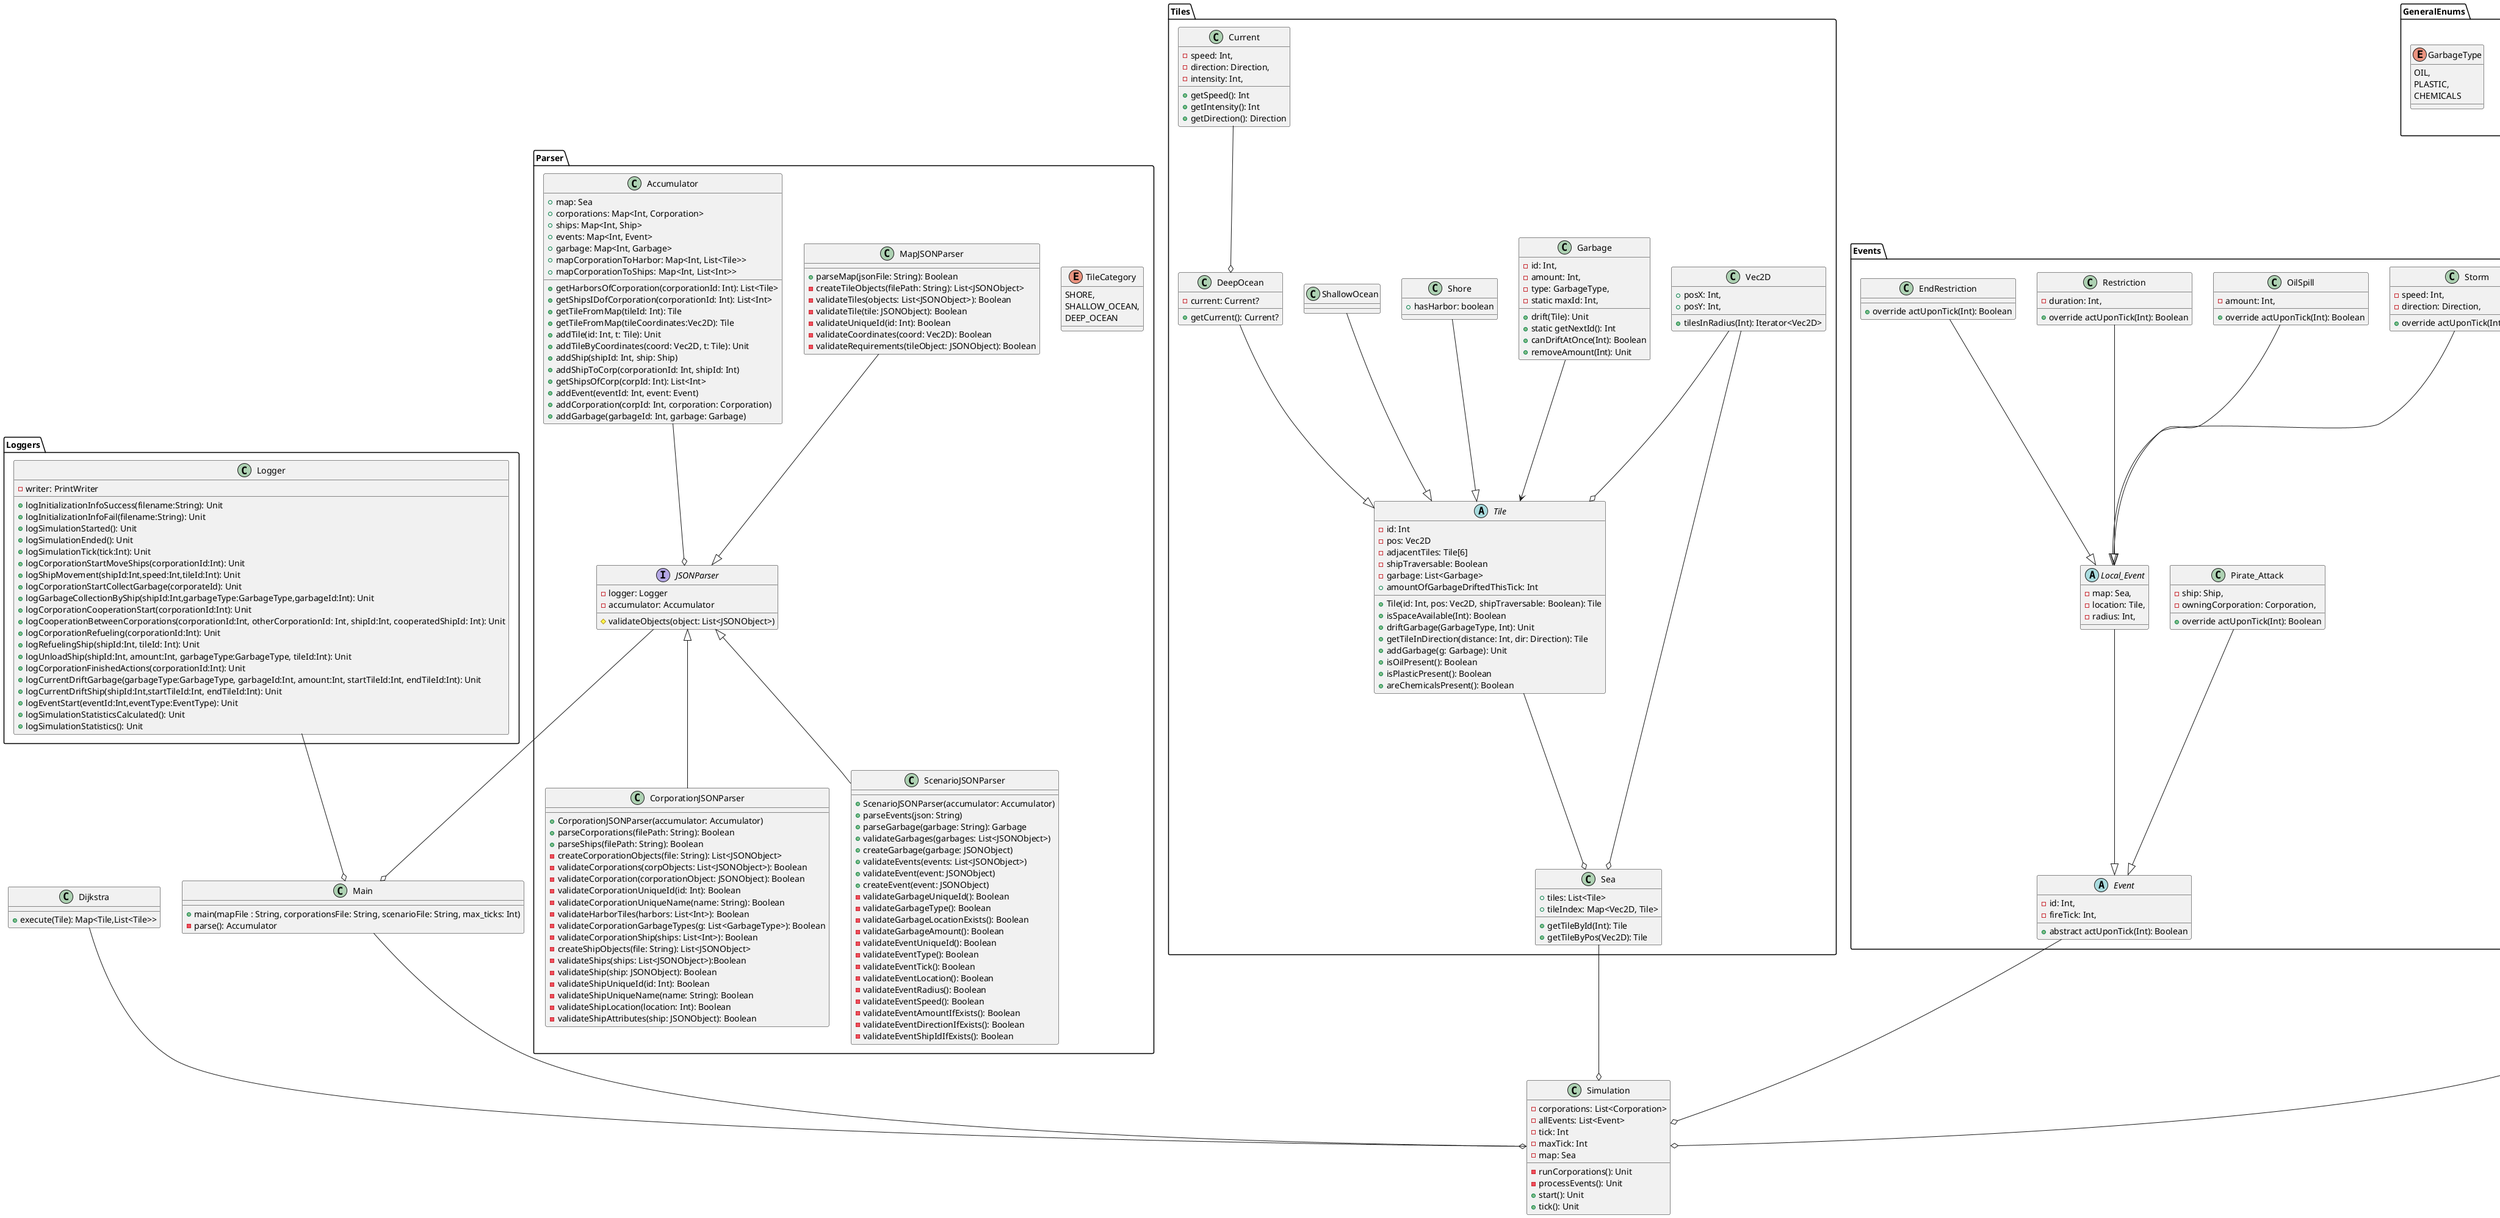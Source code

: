 @startuml
'General
package GeneralEnums {
  enum Direction {
    D0,
    D60,
    D120,
    D180,
    D240,
    D300
  }

  enum GarbageType {
    OIL,
    PLASTIC,
    CHEMICALS
  }
}

class Corporation {
  - id:Int,
  - partner:Corporation
  - name:String,
  - acceptedGarbageTypes: List<GarbageType>
  - ownedHarbors: List<Harbor>
  - ownedShips: List<Ship>
  - moveShips(Map): Unit
  - collectGarbage(Map): Unit
  - refuelShips(Map): Unit
  - unloadShips(Map): Unit
  + cooperateWith(c1: Corporation): Unit
  + run(Map): Unit
}

class Dijkstra {
  ' Returns a mapping that, for each path from the source to destination
  ' tiles, maps the destination tile to the path.
  + execute(Tile): Map<Tile,List<Tile>>
}

Dijkstra --o Simulation
Tiles.Tile --o Tiles.Sea

class Main {
 + main(mapFile : String, corporationsFile: String, scenarioFile: String, max_ticks: Int)
 - parse(): Accumulator
}

Main -- Simulation

Events.Event --o Simulation
Ships.Ship --o Corporation

Loggers.Logger --o Main
Parser.JSONParser --o Main
Tiles.Vec2D --o Tiles.Sea
Tiles.Vec2D --o Tiles.Tile

class Simulation {
  - corporations: List<Corporation>
  - allEvents: List<Event>
  - tick: Int
  - maxTick: Int
  - map: Sea
  - runCorporations(): Unit
  - processEvents(): Unit
  + start(): Unit
  + tick(): Unit
}

Corporation --o Simulation
Tiles.Sea --o Simulation

package Events {
  abstract class Event {
    - id: Int,
    - fireTick: Int,
    ' Returns bool whether it the event is finished and can be removed
    ' from consideration in future ticks.
    + abstract actUponTick(Int): Boolean
  }

  Pirate_Attack --|> Event
  class Pirate_Attack {
    - ship: Ship,
    - owningCorporation: Corporation,
    + override actUponTick(Int): Boolean
  }

  Local_Event --|> Event
  abstract class Local_Event {
    - map: Sea,
    - location: Tile,
    - radius: Int,
  }

  Storm --|> Local_Event
  class Storm {
    - speed: Int,
    - direction: Direction,
    + override actUponTick(Int): Boolean
  }

  OilSpill --|> Local_Event
  class OilSpill {
    - amount: Int,
    + override actUponTick(Int): Boolean
  }

  ' Parser creates a restriction class, which does not rollback anything.
  ' Then it creates endrestriction class that fires 'duration' later
  ' and rollbacks the changes.
  Restriction --|> Local_Event
  class Restriction {
    - duration: Int,
    + override actUponTick(Int): Boolean
  }

  EndRestriction --|> Local_Event
  class EndRestriction {
    + override actUponTick(Int): Boolean
  }
}

package Parser {
  enum TileCategory {
    SHORE,
    SHALLOW_OCEAN,
    DEEP_OCEAN
  }

  interface JSONParser {
    - logger: Logger
    - accumulator: Accumulator
    # validateObjects(object: List<JSONObject>)
  }

  MapJSONParser --|> JSONParser
  class MapJSONParser {
    + parseMap(jsonFile: String): Boolean
    - createTileObjects(filePath: String): List<JSONObject>
    - validateTiles(objects: List<JSONObject>): Boolean
    - validateTile(tile: JSONObject): Boolean
    - validateUniqueId(id: Int): Boolean
    - validateCoordinates(coord: Vec2D): Boolean
    - validateRequirements(tileObject: JSONObject): Boolean
  }

  class CorporationJSONParser {
    + CorporationJSONParser(accumulator: Accumulator)
    + parseCorporations(filePath: String): Boolean
    + parseShips(filePath: String): Boolean
    - createCorporationObjects(file: String): List<JSONObject>
    - validateCorporations(corpObjects: List<JSONObject>): Boolean
    - validateCorporation(corporationObject: JSONObject): Boolean
    - validateCorporationUniqueId(id: Int): Boolean
    - validateCorporationUniqueName(name: String): Boolean
    - validateHarborTiles(harbors: List<Int>): Boolean
    - validateCorporationGarbageTypes(g: List<GarbageType>): Boolean
    - validateCorporationShip(ships: List<Int>): Boolean
    - createShipObjects(file: String): List<JSONObject>
    - validateShips(ships: List<JSONObject>):Boolean
    - validateShip(ship: JSONObject): Boolean
    - validateShipUniqueId(id: Int): Boolean
    - validateShipUniqueName(name: String): Boolean
    - validateShipLocation(location: Int): Boolean
    - validateShipAttributes(ship: JSONObject): Boolean
  }

  class ScenarioJSONParser {
    + ScenarioJSONParser(accumulator: Accumulator)
    + parseEvents(json: String)
    + parseGarbage(garbage: String): Garbage
    + validateGarbages(garbages: List<JSONObject>)
    + createGarbage(garbage: JSONObject)
    + validateEvents(events: List<JSONObject>)
    + validateEvent(event: JSONObject)
    + createEvent(event: JSONObject)
    - validateGarbageUniqueId(): Boolean
    - validateGarbageType(): Boolean
    - validateGarbageLocationExists(): Boolean
    - validateGarbageAmount(): Boolean
    - validateEventUniqueId(): Boolean
    - validateEventType(): Boolean
    - validateEventTick(): Boolean
    - validateEventLocation(): Boolean
    - validateEventRadius(): Boolean
    - validateEventSpeed(): Boolean
    - validateEventAmountIfExists(): Boolean
    - validateEventDirectionIfExists(): Boolean
    - validateEventShipIdIfExists(): Boolean
  }

  JSONParser <|-- CorporationJSONParser
  JSONParser <|-- ScenarioJSONParser
  Accumulator --o JSONParser
  class Accumulator {
    + map: Sea
    + corporations: Map<Int, Corporation>
    + ships: Map<Int, Ship>
    + events: Map<Int, Event>
    + garbage: Map<Int, Garbage>
    + mapCorporationToHarbor: Map<Int, List<Tile>>
    + mapCorporationToShips: Map<Int, List<Int>>
    + getHarborsOfCorporation(corporationId: Int): List<Tile>
    + getShipsIDofCorporation(corporationId: Int): List<Int>
    + getTileFromMap(tileId: Int): Tile
    + getTileFromMap(tileCoordinates:Vec2D): Tile
    + addTile(id: Int, t: Tile): Unit
    + addTileByCoordinates(coord: Vec2D, t: Tile): Unit
    + addShip(shipId: Int, ship: Ship)
    + addShipToCorp(corporationId: Int, shipId: Int)
    + getShipsOfCorp(corpId: Int): List<Int>
    + addEvent(eventId: Int, event: Event)
    + addCorporation(corpId: Int, corporation: Corporation)
    + addGarbage(garbageId: Int, garbage: Garbage)
  }
}

package Tiles {
  class Vec2D {
    + posX: Int,
    + posY: Int,
    + tilesInRadius(Int): Iterator<Vec2D>
  }

  class Sea {
    + tiles: List<Tile>
    + tileIndex: Map<Vec2D, Tile>
    + getTileById(Int): Tile
    + getTileByPos(Vec2D): Tile
  }

  abstract class Tile {
    - id: Int
    - pos: Vec2D
    - adjacentTiles: Tile[6]
    - shipTraversable: Boolean
    - garbage: List<Garbage>
    ' Stores the amount of garbage drifted to this tile this tick.
    ' This is important because the garbage drifts to the next tile
    ' and we want to drift only as much as the current allows,
    ' but on the other hand we don't want to drift garbage twice.
    ' So we drift each piece of garbage instead of drifting from
    ' within the tick, and this field actually stores the amount
    ' to make sure that we don't drift more than the capacity
    + amountOfGarbageDriftedThisTick: Int
    + Tile(id: Int, pos: Vec2D, shipTraversable: Boolean): Tile
    + isSpaceAvailable(Int): Boolean
    + driftGarbage(GarbageType, Int): Unit
    + getTileInDirection(distance: Int, dir: Direction): Tile
    + addGarbage(g: Garbage): Unit
    + isOilPresent(): Boolean
    + isPlasticPresent(): Boolean
    + areChemicalsPresent(): Boolean
  }

  class Garbage {
    - id: Int,
    - amount: Int,
    - type: GarbageType,
    - static maxId: Int,
    + drift(Tile): Unit
    + static getNextId(): Int
    + canDriftAtOnce(Int): Boolean
    + removeAmount(Int): Unit
  }

  Garbage --> Tile
  Shore --|> Tile
  DeepOcean --|> Tile
  ShallowOcean --|> Tile

  class Current {
    - speed: Int,
    - direction: Direction,
    - intensity: Int,
    + getSpeed(): Int
    + getIntensity(): Int
    + getDirection(): Direction
  }

  class Shore {
    + hasHarbor: boolean
  }

  class ShallowOcean {
  }

  class DeepOcean {
    - current: Current?
    + getCurrent(): Current?
  }
  Current --o DeepOcean
}
'Ships
package Ships {
  abstract class Ship {
    - id: Int,
    - name: String,
    - owner: Corporation,
    - pos: Tile,
    - maxVelocity: Int,
    - acceleration: Int,
    - fuelCapacity: Int,
    - fuelConsumption: Int,
    + refuel(): Unit
    + drift(): Unit
    + setTile(Tile): Unit
  }

  ScoutingShip --|> Ship
  CoordinatingShip --|> Ship
  CollectingShip --|> Ship

  class ScoutingShip {
    - visibleRange: Int
    + getTilesWithGarbageInFoV(): List<Tile>
  }
  class CoordinatingShip {
    - visibleRange: Int,
    + getImmediateTilesWithGarbage(): List<Tile>
  }
  class CollectingShip {
    - visibleRange: Int,
    - garbageType: GarbageType
    - garbageCapacity: Int,
    - garbageLoad: Int,
    + giveGarbage(): Unit
  }
}
package Loggers {
  class Logger {
    ' - writer: PrintWriter = new PrintWriter(System.out)
    - writer: PrintWriter
    + logInitializationInfoSuccess(filename:String): Unit
    + logInitializationInfoFail(filename:String): Unit
    + logSimulationStarted(): Unit
    + logSimulationEnded(): Unit
    + logSimulationTick(tick:Int): Unit
    + logCorporationStartMoveShips(corporationId:Int): Unit
    + logShipMovement(shipId:Int,speed:Int,tileId:Int): Unit
    + logCorporationStartCollectGarbage(corporateId): Unit
    + logGarbageCollectionByShip(shipId:Int,garbageType:GarbageType,garbageId:Int): Unit
    + logCorporationCooperationStart(corporationId:Int): Unit
    + logCooperationBetweenCorporations(corporationId:Int, otherCorporationId: Int, shipId:Int, cooperatedShipId: Int): Unit
    + logCorporationRefueling(corporationId:Int): Unit
    + logRefuelingShip(shipId:Int, tileId: Int): Unit
    + logUnloadShip(shipId:Int, amount:Int, garbageType:GarbageType, tileId:Int): Unit
    + logCorporationFinishedActions(corporationId:Int): Unit
    + logCurrentDriftGarbage(garbageType:GarbageType, garbageId:Int, amount:Int, startTileId:Int, endTileId:Int): Unit
    + logCurrentDriftShip(shipId:Int,startTileId:Int, endTileId:Int): Unit
    + logEventStart(eventId:Int,eventType:EventType): Unit
    + logSimulationStatisticsCalculated(): Unit
    + logSimulationStatistics(): Unit
  }
}
@enduml